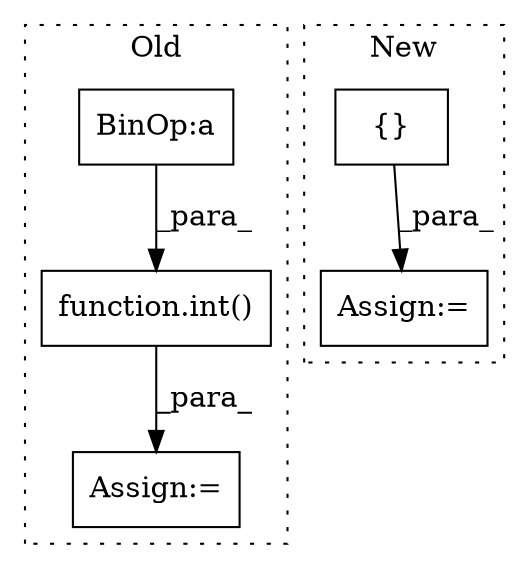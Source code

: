 digraph G {
subgraph cluster0 {
1 [label="function.int()" a="75" s="3757,3791" l="4,2" shape="box"];
3 [label="Assign:=" a="68" s="3732" l="3" shape="box"];
4 [label="BinOp:a" a="82" s="3770" l="3" shape="box"];
label = "Old";
style="dotted";
}
subgraph cluster1 {
2 [label="{}" a="59" s="7139,7139" l="2,1" shape="box"];
5 [label="Assign:=" a="68" s="7698" l="4" shape="box"];
label = "New";
style="dotted";
}
1 -> 3 [label="_para_"];
2 -> 5 [label="_para_"];
4 -> 1 [label="_para_"];
}